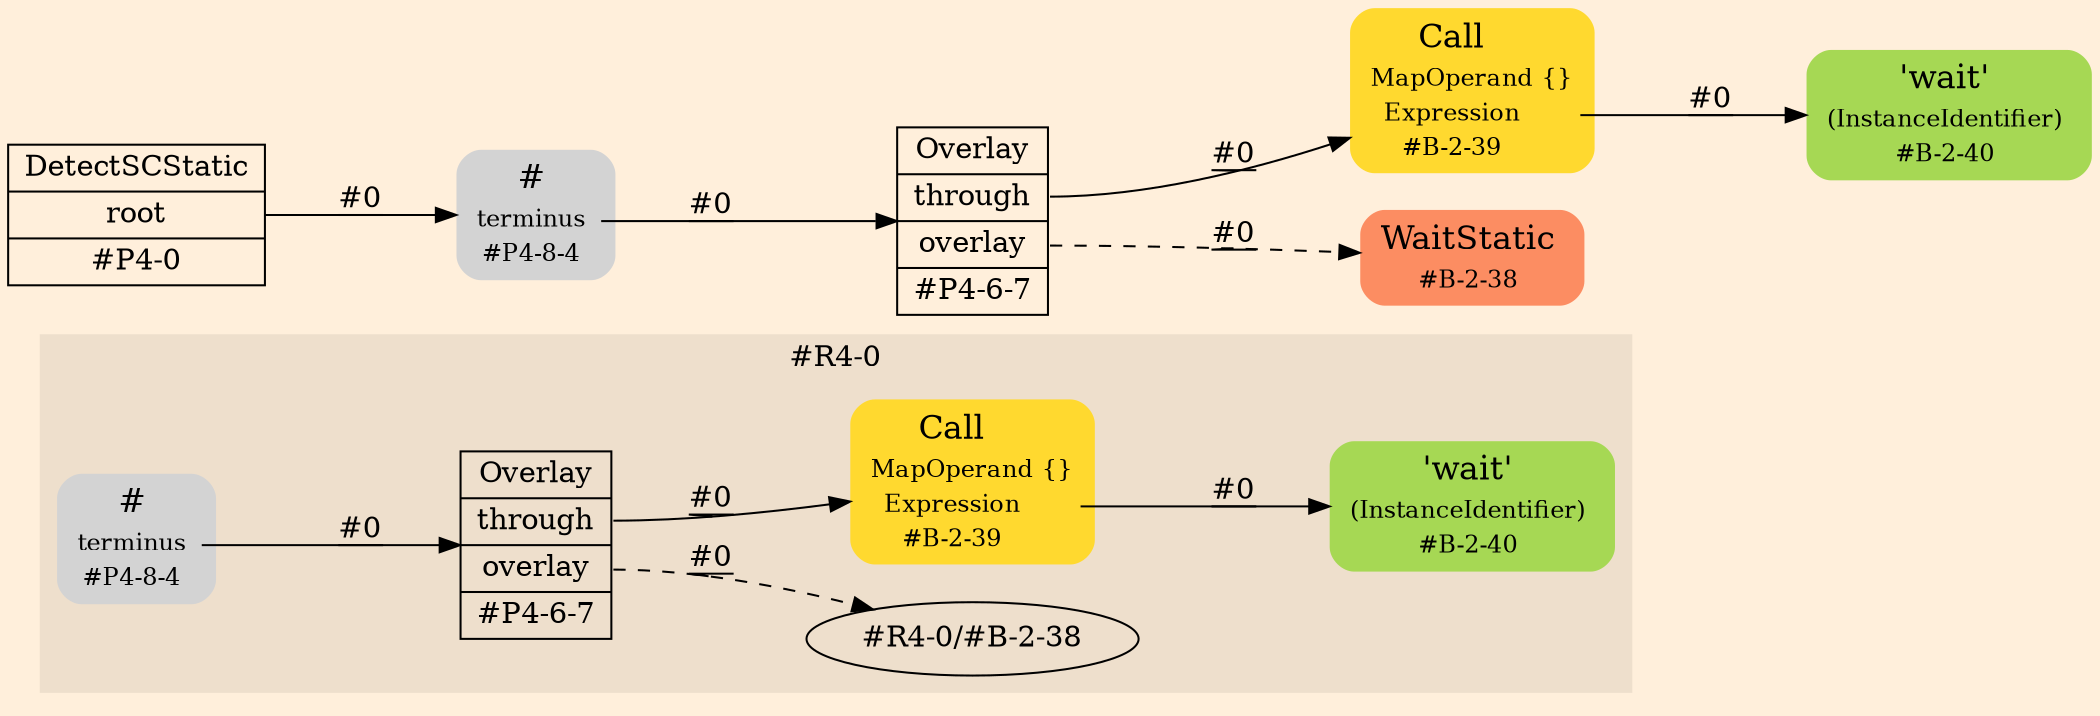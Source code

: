 digraph Inferno {
graph [
rankdir = "LR"
ranksep = 1.0
size = "14,20"
bgcolor = antiquewhite1
color = black
fontcolor = black
];
node [
];
subgraph "cluster#R4-0" {
label = "#R4-0"
style = "filled"
color = antiquewhite2
"#R4-0/#B-2-40" [
shape = "plaintext"
fillcolor = "/set28/5"
label = <<TABLE BORDER="0" CELLBORDER="0" CELLSPACING="0">
 <TR>
  <TD><FONT POINT-SIZE="16.0">'wait'</FONT></TD>
  <TD></TD>
 </TR>
 <TR>
  <TD>(InstanceIdentifier)</TD>
  <TD PORT="port0"></TD>
 </TR>
 <TR>
  <TD>#B-2-40</TD>
  <TD PORT="port1"></TD>
 </TR>
</TABLE>>
style = "rounded,filled"
fontsize = "12"
];
"#R4-0/#B-2-39" [
shape = "plaintext"
fillcolor = "/set28/6"
label = <<TABLE BORDER="0" CELLBORDER="0" CELLSPACING="0">
 <TR>
  <TD><FONT POINT-SIZE="16.0">Call</FONT></TD>
  <TD></TD>
 </TR>
 <TR>
  <TD>MapOperand</TD>
  <TD PORT="port0">{}</TD>
 </TR>
 <TR>
  <TD>Expression</TD>
  <TD PORT="port1"></TD>
 </TR>
 <TR>
  <TD>#B-2-39</TD>
  <TD PORT="port2"></TD>
 </TR>
</TABLE>>
style = "rounded,filled"
fontsize = "12"
];
"#R4-0/#P4-8-4" [
shape = "plaintext"
label = <<TABLE BORDER="0" CELLBORDER="0" CELLSPACING="0">
 <TR>
  <TD><FONT POINT-SIZE="16.0">#</FONT></TD>
  <TD></TD>
 </TR>
 <TR>
  <TD>terminus</TD>
  <TD PORT="port0"></TD>
 </TR>
 <TR>
  <TD>#P4-8-4</TD>
  <TD PORT="port1"></TD>
 </TR>
</TABLE>>
style = "rounded,filled"
fontsize = "12"
];
"#R4-0/#P4-6-7" [
shape = "record"
fillcolor = antiquewhite2
label = "<fixed> Overlay | <port0> through | <port1> overlay | <port2> #P4-6-7"
style = "filled"
fontsize = "14"
color = black
fontcolor = black
];
"#R4-0/#B-2-39":port1 -> "#R4-0/#B-2-40" [style="solid"
label = "#0"
decorate = true
color = black
fontcolor = black
];
"#R4-0/#P4-8-4":port0 -> "#R4-0/#P4-6-7" [style="solid"
label = "#0"
decorate = true
color = black
fontcolor = black
];
"#R4-0/#P4-6-7":port0 -> "#R4-0/#B-2-39" [style="solid"
label = "#0"
decorate = true
color = black
fontcolor = black
];
"#R4-0/#P4-6-7":port1 -> "#R4-0/#B-2-38" [style="dashed"
label = "#0"
decorate = true
color = black
fontcolor = black
];
}
"CR#P4-0" [
shape = "record"
fillcolor = antiquewhite1
label = "<fixed> DetectSCStatic | <port0> root | <port1> #P4-0"
style = "filled"
fontsize = "14"
color = black
fontcolor = black
];
"#P4-8-4" [
shape = "plaintext"
label = <<TABLE BORDER="0" CELLBORDER="0" CELLSPACING="0">
 <TR>
  <TD><FONT POINT-SIZE="16.0">#</FONT></TD>
  <TD></TD>
 </TR>
 <TR>
  <TD>terminus</TD>
  <TD PORT="port0"></TD>
 </TR>
 <TR>
  <TD>#P4-8-4</TD>
  <TD PORT="port1"></TD>
 </TR>
</TABLE>>
style = "rounded,filled"
fontsize = "12"
];
"#P4-6-7" [
shape = "record"
fillcolor = antiquewhite1
label = "<fixed> Overlay | <port0> through | <port1> overlay | <port2> #P4-6-7"
style = "filled"
fontsize = "14"
color = black
fontcolor = black
];
"#B-2-39" [
shape = "plaintext"
fillcolor = "/set28/6"
label = <<TABLE BORDER="0" CELLBORDER="0" CELLSPACING="0">
 <TR>
  <TD><FONT POINT-SIZE="16.0">Call</FONT></TD>
  <TD></TD>
 </TR>
 <TR>
  <TD>MapOperand</TD>
  <TD PORT="port0">{}</TD>
 </TR>
 <TR>
  <TD>Expression</TD>
  <TD PORT="port1"></TD>
 </TR>
 <TR>
  <TD>#B-2-39</TD>
  <TD PORT="port2"></TD>
 </TR>
</TABLE>>
style = "rounded,filled"
fontsize = "12"
];
"#B-2-40" [
shape = "plaintext"
fillcolor = "/set28/5"
label = <<TABLE BORDER="0" CELLBORDER="0" CELLSPACING="0">
 <TR>
  <TD><FONT POINT-SIZE="16.0">'wait'</FONT></TD>
  <TD></TD>
 </TR>
 <TR>
  <TD>(InstanceIdentifier)</TD>
  <TD PORT="port0"></TD>
 </TR>
 <TR>
  <TD>#B-2-40</TD>
  <TD PORT="port1"></TD>
 </TR>
</TABLE>>
style = "rounded,filled"
fontsize = "12"
];
"#B-2-38" [
shape = "plaintext"
fillcolor = "/set28/2"
label = <<TABLE BORDER="0" CELLBORDER="0" CELLSPACING="0">
 <TR>
  <TD><FONT POINT-SIZE="16.0">WaitStatic</FONT></TD>
  <TD></TD>
 </TR>
 <TR>
  <TD>#B-2-38</TD>
  <TD PORT="port0"></TD>
 </TR>
</TABLE>>
style = "rounded,filled"
fontsize = "12"
];
"CR#P4-0":port0 -> "#P4-8-4" [style="solid"
label = "#0"
decorate = true
color = black
fontcolor = black
];
"#P4-8-4":port0 -> "#P4-6-7" [style="solid"
label = "#0"
decorate = true
color = black
fontcolor = black
];
"#P4-6-7":port0 -> "#B-2-39" [style="solid"
label = "#0"
decorate = true
color = black
fontcolor = black
];
"#P4-6-7":port1 -> "#B-2-38" [style="dashed"
label = "#0"
decorate = true
color = black
fontcolor = black
];
"#B-2-39":port1 -> "#B-2-40" [style="solid"
label = "#0"
decorate = true
color = black
fontcolor = black
];
}
